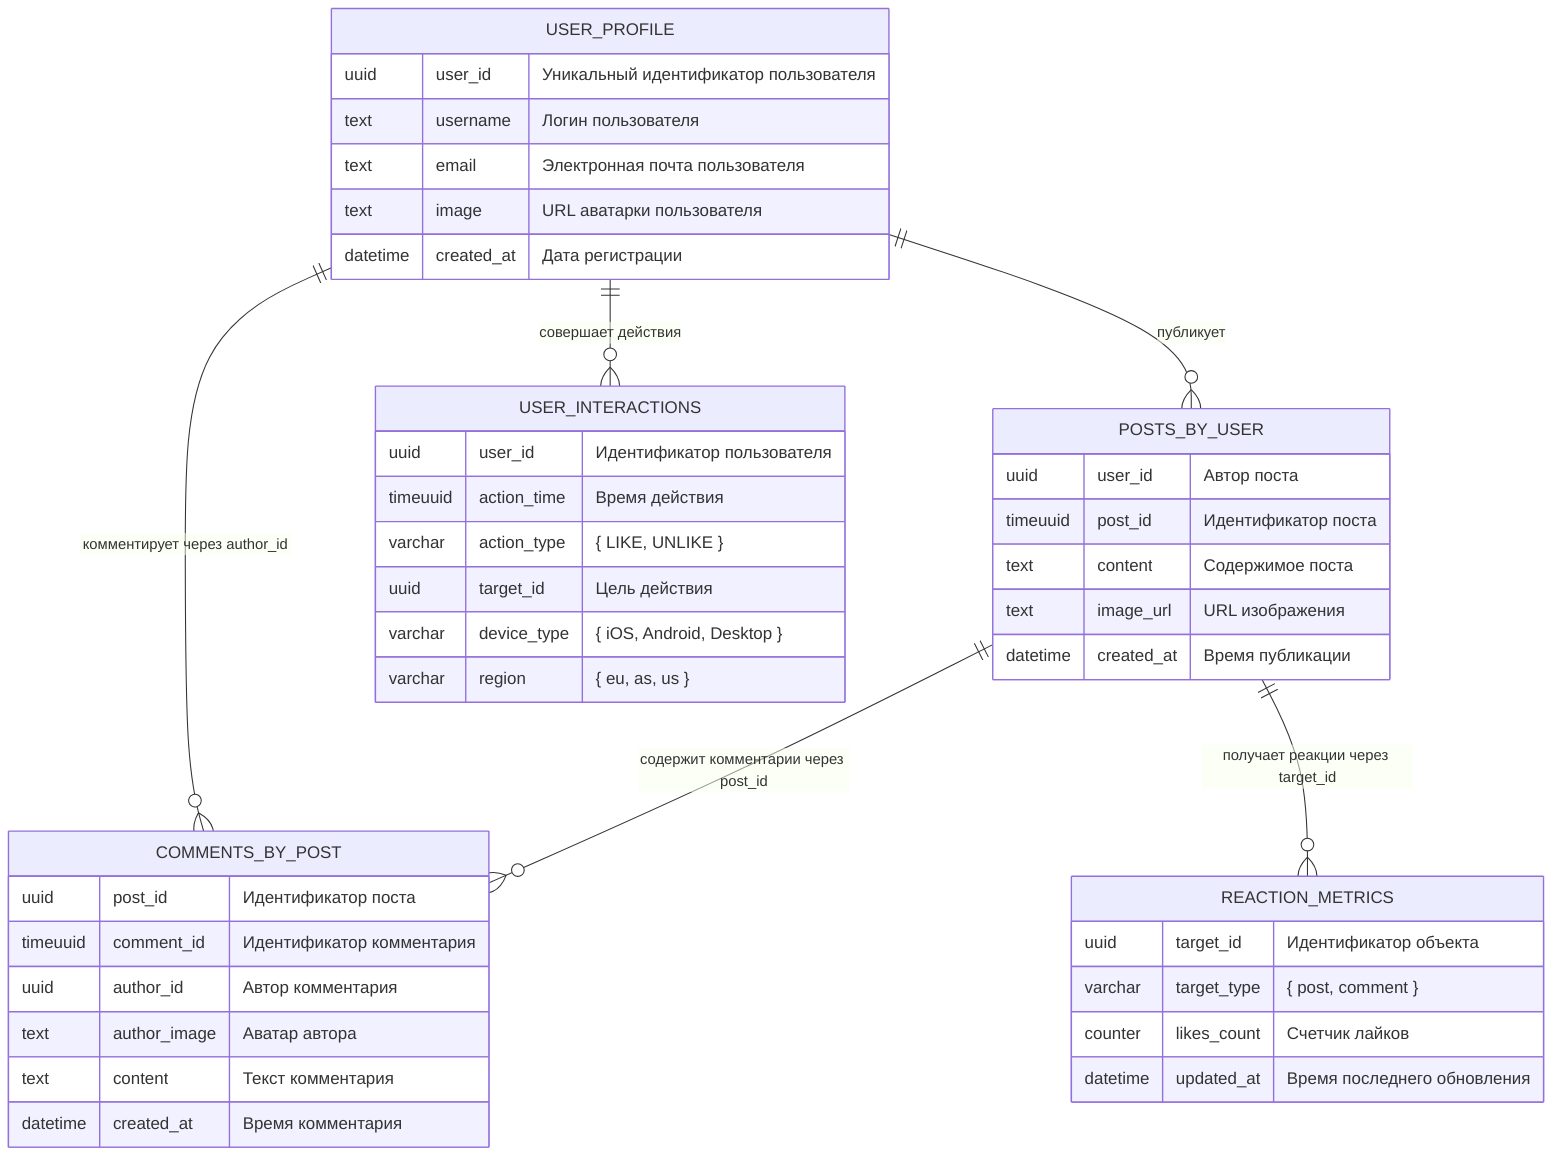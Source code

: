 erDiagram
    USER_PROFILE {
        uuid user_id "Уникальный идентификатор пользователя"
        text username "Логин пользователя"
        text email "Электронная почта пользователя"
        text image "URL аватарки пользователя"
        datetime created_at "Дата регистрации"
    }

    POSTS_BY_USER {
        uuid user_id "Автор поста"
        timeuuid post_id "Идентификатор поста"
        text content "Cодержимое поста"
        text image_url "URL изображения"
        datetime created_at "Время публикации"
    }

    COMMENTS_BY_POST {
        uuid post_id "Идентификатор поста"
        timeuuid comment_id "Идентификатор комментария"
        uuid author_id "Автор комментария"
        text author_image "Аватар автора"
        text content "Текст комментария"
        datetime created_at "Время комментария"
    }

    USER_INTERACTIONS {
        uuid user_id "Идентификатор пользователя"
        timeuuid action_time "Время действия"
        varchar action_type "{ LIKE, UNLIKE }"
        uuid target_id "Цель действия"
        varchar device_type "{ iOS, Android, Desktop }"
        varchar region "{ eu, as, us }"
    }

    REACTION_METRICS {
        uuid target_id "Идентификатор объекта"
        varchar target_type "{ post, comment }"
        counter likes_count "Счетчик лайков"
        datetime updated_at "Время последнего обновления"
    }

    USER_PROFILE ||--o{ POSTS_BY_USER : "публикует"
    USER_PROFILE ||--o{ COMMENTS_BY_POST : "комментирует через author_id"
    USER_PROFILE ||--o{ USER_INTERACTIONS : "совершает действия"
    POSTS_BY_USER ||--o{ COMMENTS_BY_POST : "содержит комментарии через post_id"
    POSTS_BY_USER ||--o{ REACTION_METRICS : "получает реакции через target_id"